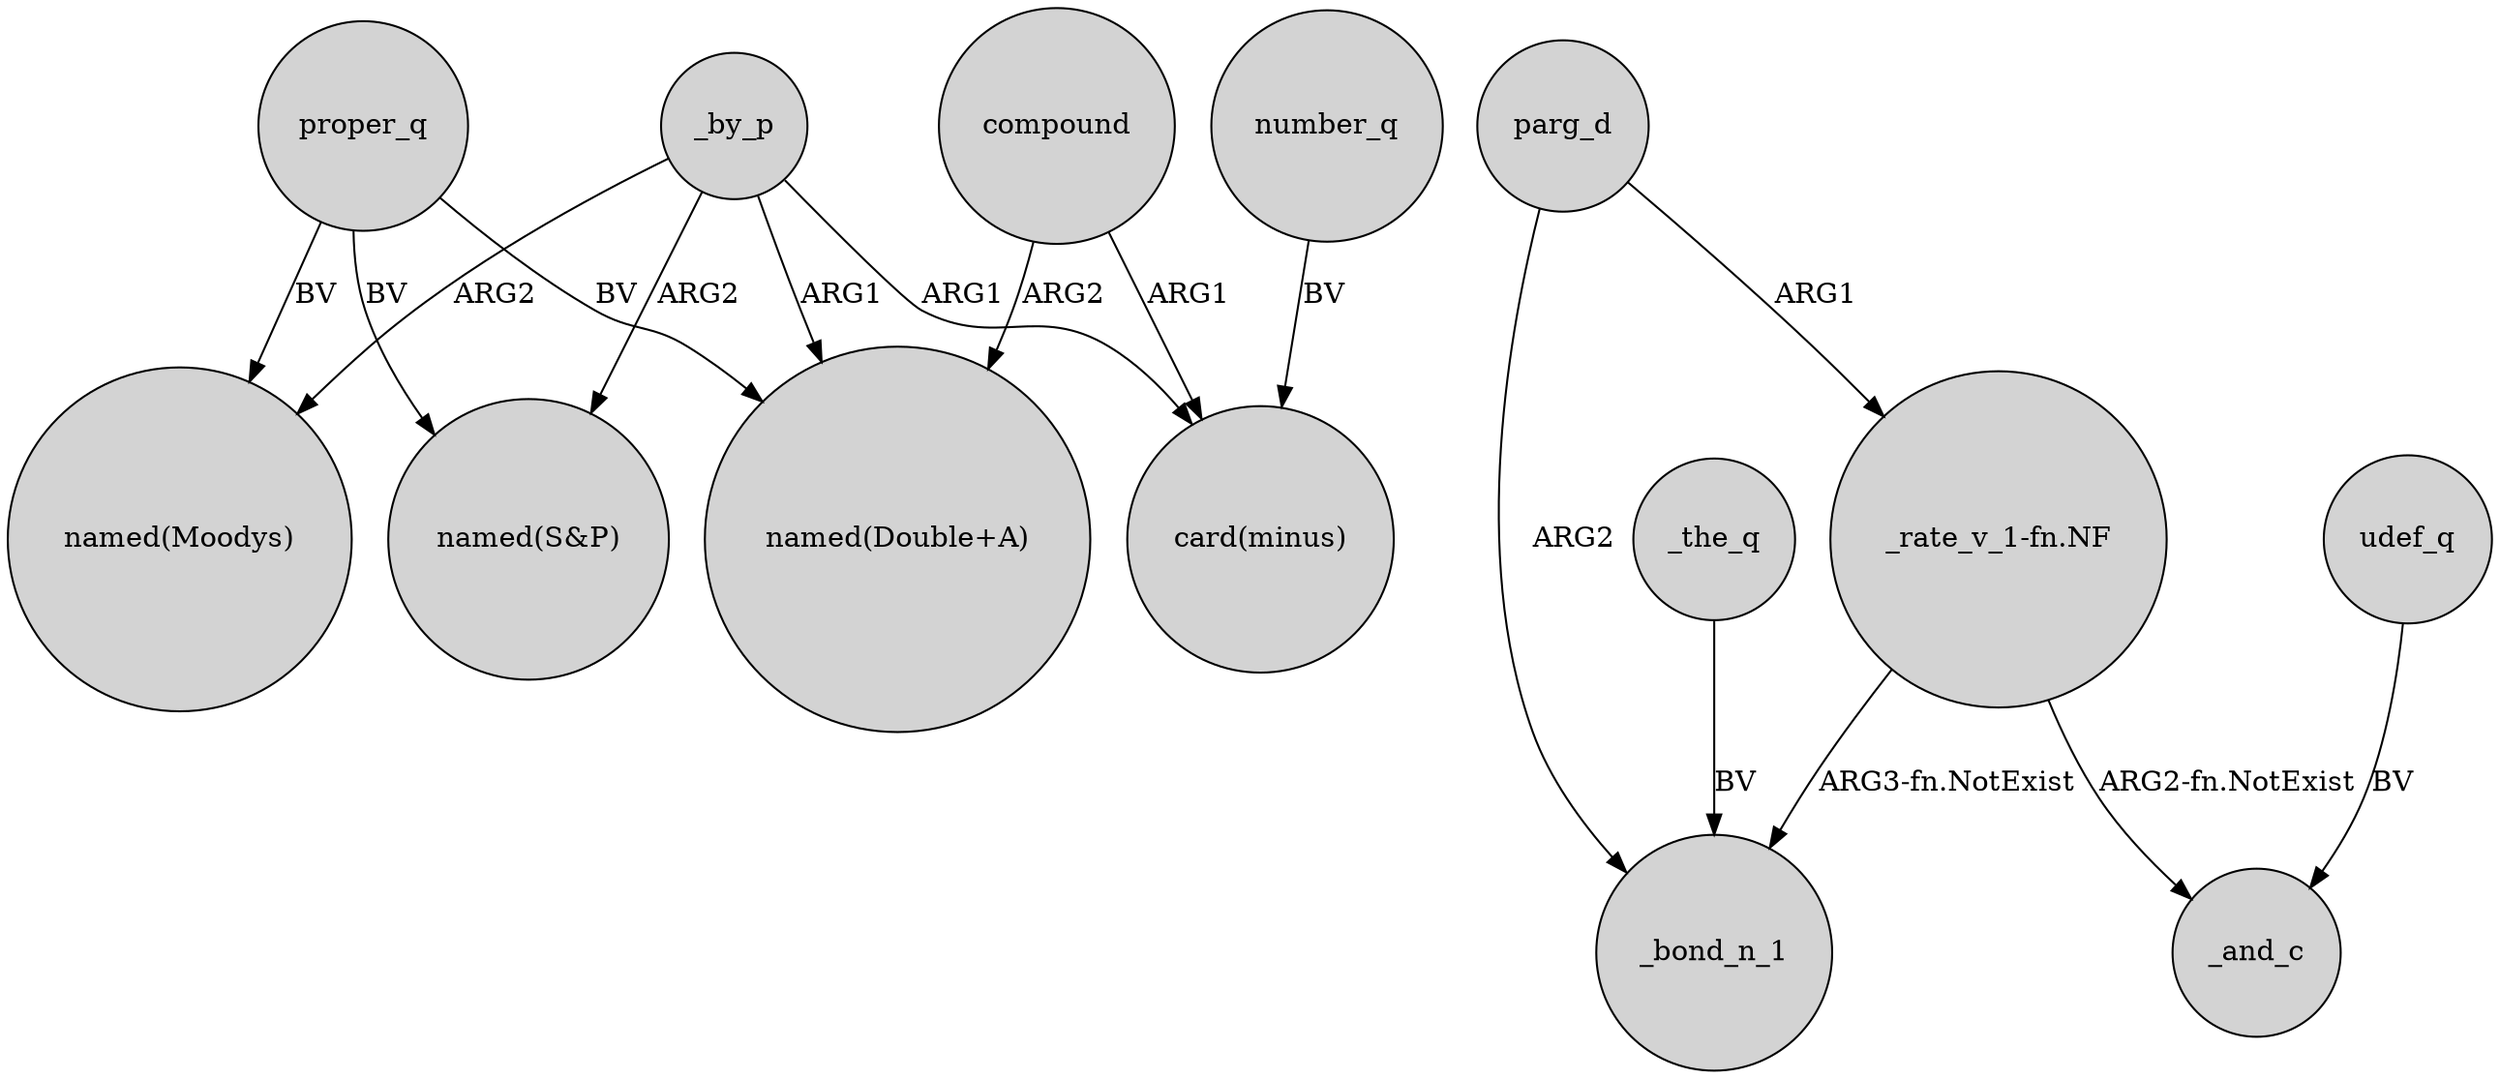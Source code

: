 digraph {
	node [shape=circle style=filled]
	compound -> "named(Double+A)" [label=ARG2]
	number_q -> "card(minus)" [label=BV]
	parg_d -> "_rate_v_1-fn.NF" [label=ARG1]
	"_rate_v_1-fn.NF" -> _bond_n_1 [label="ARG3-fn.NotExist"]
	proper_q -> "named(Moodys)" [label=BV]
	_by_p -> "named(S&P)" [label=ARG2]
	compound -> "card(minus)" [label=ARG1]
	_the_q -> _bond_n_1 [label=BV]
	_by_p -> "named(Moodys)" [label=ARG2]
	parg_d -> _bond_n_1 [label=ARG2]
	udef_q -> _and_c [label=BV]
	proper_q -> "named(Double+A)" [label=BV]
	_by_p -> "named(Double+A)" [label=ARG1]
	"_rate_v_1-fn.NF" -> _and_c [label="ARG2-fn.NotExist"]
	_by_p -> "card(minus)" [label=ARG1]
	proper_q -> "named(S&P)" [label=BV]
}
